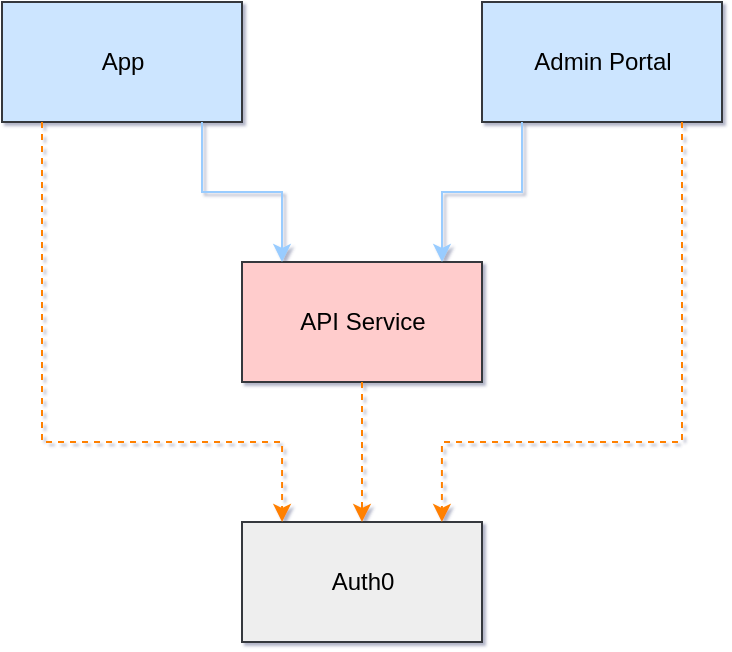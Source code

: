 <mxfile compressed="true">
    <diagram id="gplL20KekoBSgyxXZQDk" name="Page-1">
        <mxGraphModel dx="524" dy="477" grid="0" gridSize="10" guides="1" tooltips="1" connect="1" arrows="1" fold="1" page="1" pageScale="1" pageWidth="850" pageHeight="1100" background="none" math="0" shadow="1">
            <root>
                <mxCell id="0"/>
                <mxCell id="1" parent="0"/>
                <object label="" id="fphncfXs7PAnTSz3svhz-2">
                    <mxCell style="whiteSpace=wrap;html=1;fontStyle=0;shadow=0;fillColor=#cce5ff;strokeColor=#36393d;" parent="1" vertex="1">
                        <mxGeometry x="240" y="120" width="120" height="60" as="geometry"/>
                    </mxCell>
                </object>
                <mxCell id="fphncfXs7PAnTSz3svhz-3" value="" style="whiteSpace=wrap;html=1;fillColor=#ffcccc;strokeColor=#36393d;" parent="1" vertex="1">
                    <mxGeometry x="360" y="250" width="120" height="60" as="geometry"/>
                </mxCell>
                <mxCell id="fphncfXs7PAnTSz3svhz-4" value="" style="whiteSpace=wrap;html=1;fillColor=#cce5ff;strokeColor=#36393d;" parent="1" vertex="1">
                    <mxGeometry x="480" y="120" width="120" height="60" as="geometry"/>
                </mxCell>
                <mxCell id="fphncfXs7PAnTSz3svhz-6" value="App" style="text;html=1;resizable=0;autosize=1;align=center;verticalAlign=middle;points=[];fillColor=none;strokeColor=none;shadow=0;fontColor=#000000;" parent="1" vertex="1">
                    <mxGeometry x="280" y="140" width="40" height="20" as="geometry"/>
                </mxCell>
                <mxCell id="fphncfXs7PAnTSz3svhz-7" value="Admin Portal" style="text;html=1;resizable=0;autosize=1;align=center;verticalAlign=middle;points=[];fillColor=none;strokeColor=none;shadow=0;fontColor=#000000;" parent="1" vertex="1">
                    <mxGeometry x="500" y="140" width="80" height="20" as="geometry"/>
                </mxCell>
                <mxCell id="fphncfXs7PAnTSz3svhz-8" value="API Service" style="text;html=1;resizable=0;autosize=1;align=center;verticalAlign=middle;points=[];fillColor=none;strokeColor=none;shadow=0;fontColor=#000000;" parent="1" vertex="1">
                    <mxGeometry x="380" y="270" width="80" height="20" as="geometry"/>
                </mxCell>
                <mxCell id="fphncfXs7PAnTSz3svhz-13" value="" style="whiteSpace=wrap;html=1;shadow=0;fillColor=#eeeeee;strokeColor=#36393d;" parent="1" vertex="1">
                    <mxGeometry x="360" y="380" width="120" height="60" as="geometry"/>
                </mxCell>
                <mxCell id="fphncfXs7PAnTSz3svhz-14" value="Auth0" style="text;html=1;resizable=0;autosize=1;align=center;verticalAlign=middle;points=[];shadow=0;fontColor=#000000;" parent="1" vertex="1">
                    <mxGeometry x="395" y="400" width="50" height="20" as="geometry"/>
                </mxCell>
                <mxCell id="fphncfXs7PAnTSz3svhz-18" value="" style="edgeStyle=elbowEdgeStyle;elbow=vertical;endArrow=classic;html=1;strokeColor=#99CCFF;rounded=0;" parent="1" edge="1">
                    <mxGeometry width="50" height="50" relative="1" as="geometry">
                        <mxPoint x="340" y="180" as="sourcePoint"/>
                        <mxPoint x="380" y="250" as="targetPoint"/>
                    </mxGeometry>
                </mxCell>
                <mxCell id="fphncfXs7PAnTSz3svhz-19" value="" style="edgeStyle=elbowEdgeStyle;elbow=vertical;endArrow=classic;html=1;strokeColor=#99CCFF;rounded=0;" parent="1" edge="1">
                    <mxGeometry width="50" height="50" relative="1" as="geometry">
                        <mxPoint x="500" y="180" as="sourcePoint"/>
                        <mxPoint x="460" y="250" as="targetPoint"/>
                    </mxGeometry>
                </mxCell>
                <mxCell id="aIYoJTts7i0Lq08qMyDj-3" value="" style="edgeStyle=elbowEdgeStyle;elbow=vertical;endArrow=classic;html=1;rounded=0;strokeColor=#FF8000;entryX=0.167;entryY=0;entryDx=0;entryDy=0;entryPerimeter=0;dashed=1;" parent="1" target="fphncfXs7PAnTSz3svhz-13" edge="1">
                    <mxGeometry width="50" height="50" relative="1" as="geometry">
                        <mxPoint x="260" y="180" as="sourcePoint"/>
                        <mxPoint x="300" y="250" as="targetPoint"/>
                        <Array as="points">
                            <mxPoint x="320" y="340"/>
                        </Array>
                    </mxGeometry>
                </mxCell>
                <mxCell id="aIYoJTts7i0Lq08qMyDj-4" value="" style="edgeStyle=elbowEdgeStyle;elbow=vertical;endArrow=classic;html=1;rounded=0;strokeColor=#FF8000;entryX=0.833;entryY=0;entryDx=0;entryDy=0;entryPerimeter=0;dashed=1;" parent="1" target="fphncfXs7PAnTSz3svhz-13" edge="1">
                    <mxGeometry width="50" height="50" relative="1" as="geometry">
                        <mxPoint x="580" y="180" as="sourcePoint"/>
                        <mxPoint x="510" y="370" as="targetPoint"/>
                        <Array as="points">
                            <mxPoint x="520" y="340"/>
                        </Array>
                    </mxGeometry>
                </mxCell>
                <mxCell id="aIYoJTts7i0Lq08qMyDj-5" value="" style="edgeStyle=elbowEdgeStyle;elbow=vertical;endArrow=classic;html=1;rounded=0;dashed=1;strokeColor=#FF8000;entryX=0.5;entryY=0;entryDx=0;entryDy=0;exitX=0.5;exitY=1;exitDx=0;exitDy=0;" parent="1" source="fphncfXs7PAnTSz3svhz-3" target="fphncfXs7PAnTSz3svhz-13" edge="1">
                    <mxGeometry width="50" height="50" relative="1" as="geometry">
                        <mxPoint x="480" y="300" as="sourcePoint"/>
                        <mxPoint x="430" y="350" as="targetPoint"/>
                        <Array as="points">
                            <mxPoint x="450" y="330"/>
                        </Array>
                    </mxGeometry>
                </mxCell>
            </root>
        </mxGraphModel>
    </diagram>
</mxfile>